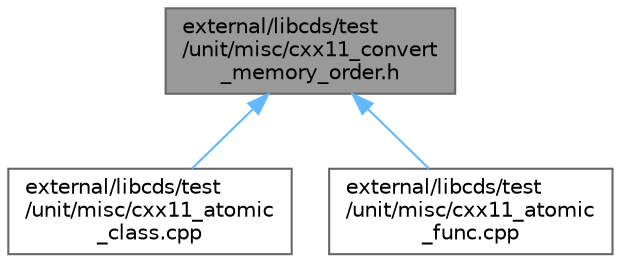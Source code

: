 digraph "external/libcds/test/unit/misc/cxx11_convert_memory_order.h"
{
 // LATEX_PDF_SIZE
  bgcolor="transparent";
  edge [fontname=Helvetica,fontsize=10,labelfontname=Helvetica,labelfontsize=10];
  node [fontname=Helvetica,fontsize=10,shape=box,height=0.2,width=0.4];
  Node1 [id="Node000001",label="external/libcds/test\l/unit/misc/cxx11_convert\l_memory_order.h",height=0.2,width=0.4,color="gray40", fillcolor="grey60", style="filled", fontcolor="black",tooltip=" "];
  Node1 -> Node2 [id="edge3_Node000001_Node000002",dir="back",color="steelblue1",style="solid",tooltip=" "];
  Node2 [id="Node000002",label="external/libcds/test\l/unit/misc/cxx11_atomic\l_class.cpp",height=0.2,width=0.4,color="grey40", fillcolor="white", style="filled",URL="$cxx11__atomic__class_8cpp.html",tooltip=" "];
  Node1 -> Node3 [id="edge4_Node000001_Node000003",dir="back",color="steelblue1",style="solid",tooltip=" "];
  Node3 [id="Node000003",label="external/libcds/test\l/unit/misc/cxx11_atomic\l_func.cpp",height=0.2,width=0.4,color="grey40", fillcolor="white", style="filled",URL="$cxx11__atomic__func_8cpp.html",tooltip=" "];
}
